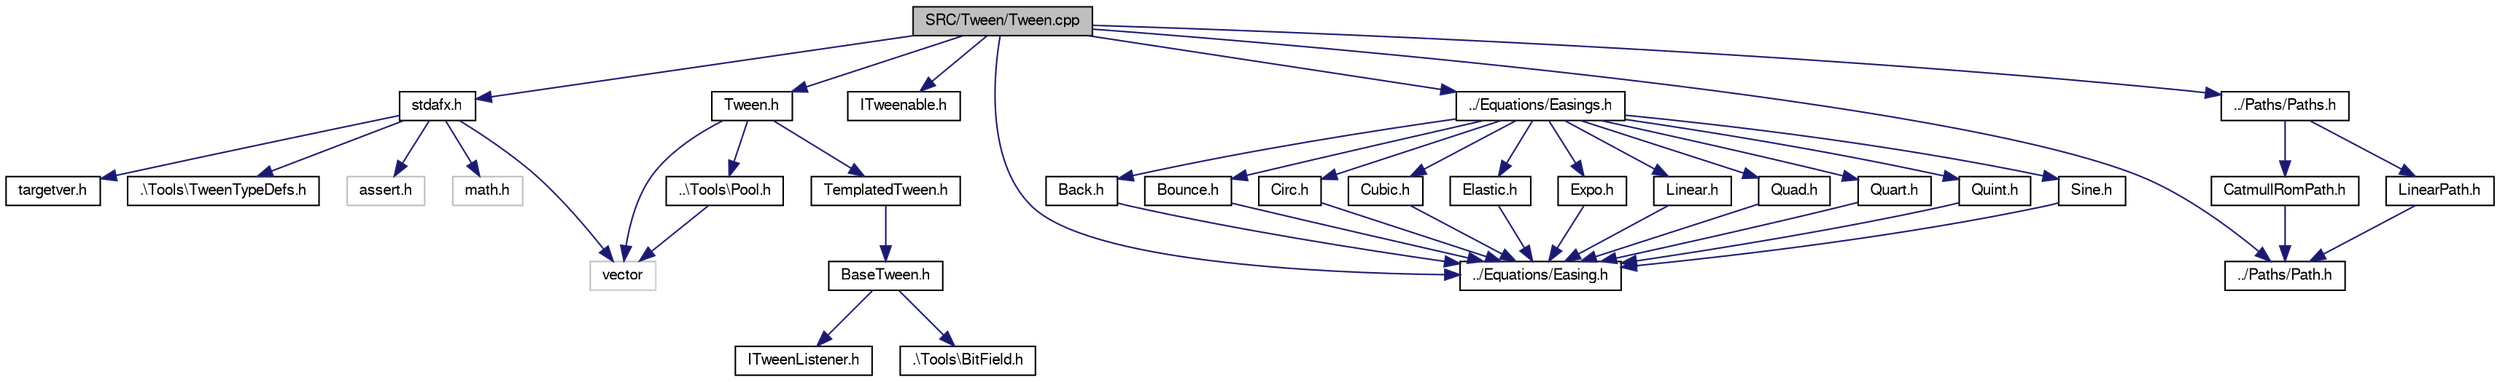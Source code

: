 digraph "SRC/Tween/Tween.cpp"
{
  bgcolor="transparent";
  edge [fontname="FreeSans",fontsize="10",labelfontname="FreeSans",labelfontsize="10"];
  node [fontname="FreeSans",fontsize="10",shape=record];
  Node1 [label="SRC/Tween/Tween.cpp",height=0.2,width=0.4,color="black", fillcolor="grey75", style="filled" fontcolor="black"];
  Node1 -> Node2 [color="midnightblue",fontsize="10",style="solid",fontname="FreeSans"];
  Node2 [label="stdafx.h",height=0.2,width=0.4,color="black",URL="$stdafx_8h.html"];
  Node2 -> Node3 [color="midnightblue",fontsize="10",style="solid",fontname="FreeSans"];
  Node3 [label="targetver.h",height=0.2,width=0.4,color="black",URL="$targetver_8h.html"];
  Node2 -> Node4 [color="midnightblue",fontsize="10",style="solid",fontname="FreeSans"];
  Node4 [label=".\\Tools\\TweenTypeDefs.h",height=0.2,width=0.4,color="black",URL="$TweenTypeDefs_8h.html"];
  Node2 -> Node5 [color="midnightblue",fontsize="10",style="solid",fontname="FreeSans"];
  Node5 [label="assert.h",height=0.2,width=0.4,color="grey75"];
  Node2 -> Node6 [color="midnightblue",fontsize="10",style="solid",fontname="FreeSans"];
  Node6 [label="math.h",height=0.2,width=0.4,color="grey75"];
  Node2 -> Node7 [color="midnightblue",fontsize="10",style="solid",fontname="FreeSans"];
  Node7 [label="vector",height=0.2,width=0.4,color="grey75"];
  Node1 -> Node8 [color="midnightblue",fontsize="10",style="solid",fontname="FreeSans"];
  Node8 [label="Tween.h",height=0.2,width=0.4,color="black",URL="$Tween_8h.html"];
  Node8 -> Node9 [color="midnightblue",fontsize="10",style="solid",fontname="FreeSans"];
  Node9 [label="TemplatedTween.h",height=0.2,width=0.4,color="black",URL="$TemplatedTween_8h.html"];
  Node9 -> Node10 [color="midnightblue",fontsize="10",style="solid",fontname="FreeSans"];
  Node10 [label="BaseTween.h",height=0.2,width=0.4,color="black",URL="$BaseTween_8h.html"];
  Node10 -> Node11 [color="midnightblue",fontsize="10",style="solid",fontname="FreeSans"];
  Node11 [label="ITweenListener.h",height=0.2,width=0.4,color="black",URL="$ITweenListener_8h.html"];
  Node10 -> Node12 [color="midnightblue",fontsize="10",style="solid",fontname="FreeSans"];
  Node12 [label=".\\Tools\\BitField.h",height=0.2,width=0.4,color="black",URL="$BitField_8h.html"];
  Node8 -> Node13 [color="midnightblue",fontsize="10",style="solid",fontname="FreeSans"];
  Node13 [label="..\\Tools\\Pool.h",height=0.2,width=0.4,color="black",URL="$Pool_8h.html"];
  Node13 -> Node7 [color="midnightblue",fontsize="10",style="solid",fontname="FreeSans"];
  Node8 -> Node7 [color="midnightblue",fontsize="10",style="solid",fontname="FreeSans"];
  Node1 -> Node14 [color="midnightblue",fontsize="10",style="solid",fontname="FreeSans"];
  Node14 [label="ITweenable.h",height=0.2,width=0.4,color="black",URL="$ITweenable_8h.html"];
  Node1 -> Node15 [color="midnightblue",fontsize="10",style="solid",fontname="FreeSans"];
  Node15 [label="../Equations/Easing.h",height=0.2,width=0.4,color="black",URL="$Easing_8h.html"];
  Node1 -> Node16 [color="midnightblue",fontsize="10",style="solid",fontname="FreeSans"];
  Node16 [label="../Paths/Path.h",height=0.2,width=0.4,color="black",URL="$Path_8h.html"];
  Node1 -> Node17 [color="midnightblue",fontsize="10",style="solid",fontname="FreeSans"];
  Node17 [label="../Equations/Easings.h",height=0.2,width=0.4,color="black",URL="$Easings_8h.html"];
  Node17 -> Node18 [color="midnightblue",fontsize="10",style="solid",fontname="FreeSans"];
  Node18 [label="Back.h",height=0.2,width=0.4,color="black",URL="$Back_8h.html"];
  Node18 -> Node15 [color="midnightblue",fontsize="10",style="solid",fontname="FreeSans"];
  Node17 -> Node19 [color="midnightblue",fontsize="10",style="solid",fontname="FreeSans"];
  Node19 [label="Bounce.h",height=0.2,width=0.4,color="black",URL="$Bounce_8h.html"];
  Node19 -> Node15 [color="midnightblue",fontsize="10",style="solid",fontname="FreeSans"];
  Node17 -> Node20 [color="midnightblue",fontsize="10",style="solid",fontname="FreeSans"];
  Node20 [label="Circ.h",height=0.2,width=0.4,color="black",URL="$Circ_8h.html"];
  Node20 -> Node15 [color="midnightblue",fontsize="10",style="solid",fontname="FreeSans"];
  Node17 -> Node21 [color="midnightblue",fontsize="10",style="solid",fontname="FreeSans"];
  Node21 [label="Cubic.h",height=0.2,width=0.4,color="black",URL="$Cubic_8h.html"];
  Node21 -> Node15 [color="midnightblue",fontsize="10",style="solid",fontname="FreeSans"];
  Node17 -> Node22 [color="midnightblue",fontsize="10",style="solid",fontname="FreeSans"];
  Node22 [label="Elastic.h",height=0.2,width=0.4,color="black",URL="$Elastic_8h.html"];
  Node22 -> Node15 [color="midnightblue",fontsize="10",style="solid",fontname="FreeSans"];
  Node17 -> Node23 [color="midnightblue",fontsize="10",style="solid",fontname="FreeSans"];
  Node23 [label="Expo.h",height=0.2,width=0.4,color="black",URL="$Expo_8h.html"];
  Node23 -> Node15 [color="midnightblue",fontsize="10",style="solid",fontname="FreeSans"];
  Node17 -> Node24 [color="midnightblue",fontsize="10",style="solid",fontname="FreeSans"];
  Node24 [label="Linear.h",height=0.2,width=0.4,color="black",URL="$Linear_8h.html"];
  Node24 -> Node15 [color="midnightblue",fontsize="10",style="solid",fontname="FreeSans"];
  Node17 -> Node25 [color="midnightblue",fontsize="10",style="solid",fontname="FreeSans"];
  Node25 [label="Quad.h",height=0.2,width=0.4,color="black",URL="$Quad_8h.html"];
  Node25 -> Node15 [color="midnightblue",fontsize="10",style="solid",fontname="FreeSans"];
  Node17 -> Node26 [color="midnightblue",fontsize="10",style="solid",fontname="FreeSans"];
  Node26 [label="Quart.h",height=0.2,width=0.4,color="black",URL="$Quart_8h.html"];
  Node26 -> Node15 [color="midnightblue",fontsize="10",style="solid",fontname="FreeSans"];
  Node17 -> Node27 [color="midnightblue",fontsize="10",style="solid",fontname="FreeSans"];
  Node27 [label="Quint.h",height=0.2,width=0.4,color="black",URL="$Quint_8h.html"];
  Node27 -> Node15 [color="midnightblue",fontsize="10",style="solid",fontname="FreeSans"];
  Node17 -> Node28 [color="midnightblue",fontsize="10",style="solid",fontname="FreeSans"];
  Node28 [label="Sine.h",height=0.2,width=0.4,color="black",URL="$Sine_8h.html"];
  Node28 -> Node15 [color="midnightblue",fontsize="10",style="solid",fontname="FreeSans"];
  Node1 -> Node29 [color="midnightblue",fontsize="10",style="solid",fontname="FreeSans"];
  Node29 [label="../Paths/Paths.h",height=0.2,width=0.4,color="black",URL="$Paths_8h.html"];
  Node29 -> Node30 [color="midnightblue",fontsize="10",style="solid",fontname="FreeSans"];
  Node30 [label="CatmullRomPath.h",height=0.2,width=0.4,color="black",URL="$CatmullRomPath_8h.html"];
  Node30 -> Node16 [color="midnightblue",fontsize="10",style="solid",fontname="FreeSans"];
  Node29 -> Node31 [color="midnightblue",fontsize="10",style="solid",fontname="FreeSans"];
  Node31 [label="LinearPath.h",height=0.2,width=0.4,color="black",URL="$LinearPath_8h.html"];
  Node31 -> Node16 [color="midnightblue",fontsize="10",style="solid",fontname="FreeSans"];
}

